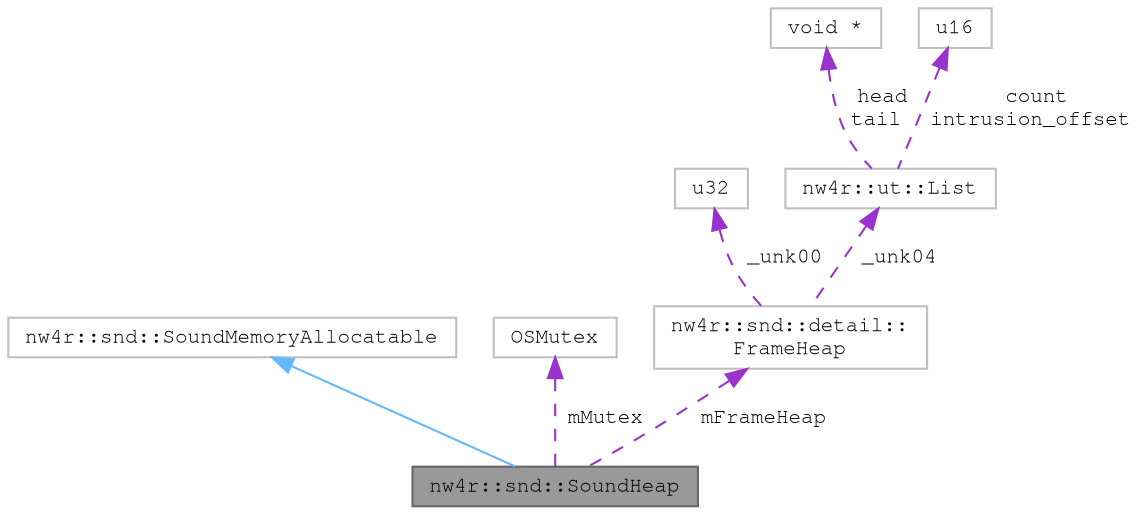 digraph "nw4r::snd::SoundHeap"
{
 // LATEX_PDF_SIZE
  bgcolor="transparent";
  edge [fontname=FreeMono,fontsize=10,labelfontname=FreeMono,labelfontsize=10];
  node [fontname=FreeMono,fontsize=10,shape=box,height=0.2,width=0.4];
  Node1 [label="nw4r::snd::SoundHeap",height=0.2,width=0.4,color="gray40", fillcolor="grey60", style="filled", fontcolor="black",tooltip=" "];
  Node2 -> Node1 [dir="back",color="steelblue1",style="solid"];
  Node2 [label="nw4r::snd::SoundMemoryAllocatable",height=0.2,width=0.4,color="grey75", fillcolor="white", style="filled",URL="$structnw4r_1_1snd_1_1_sound_memory_allocatable.html",tooltip=" "];
  Node3 -> Node1 [dir="back",color="darkorchid3",style="dashed",label=" mMutex" ];
  Node3 [label="OSMutex",height=0.2,width=0.4,color="grey75", fillcolor="white", style="filled",tooltip=" "];
  Node4 -> Node1 [dir="back",color="darkorchid3",style="dashed",label=" mFrameHeap" ];
  Node4 [label="nw4r::snd::detail::\lFrameHeap",height=0.2,width=0.4,color="grey75", fillcolor="white", style="filled",URL="$structnw4r_1_1snd_1_1detail_1_1_frame_heap.html",tooltip=" "];
  Node5 -> Node4 [dir="back",color="darkorchid3",style="dashed",label=" _unk00" ];
  Node5 [label="u32",height=0.2,width=0.4,color="grey75", fillcolor="white", style="filled",tooltip=" "];
  Node6 -> Node4 [dir="back",color="darkorchid3",style="dashed",label=" _unk04" ];
  Node6 [label="nw4r::ut::List",height=0.2,width=0.4,color="grey75", fillcolor="white", style="filled",URL="$structnw4r_1_1ut_1_1_list.html",tooltip=" "];
  Node7 -> Node6 [dir="back",color="darkorchid3",style="dashed",label=" head\ntail" ];
  Node7 [label="void *",height=0.2,width=0.4,color="grey75", fillcolor="white", style="filled",tooltip=" "];
  Node8 -> Node6 [dir="back",color="darkorchid3",style="dashed",label=" count\nintrusion_offset" ];
  Node8 [label="u16",height=0.2,width=0.4,color="grey75", fillcolor="white", style="filled",URL="$classu16.html",tooltip=" "];
}
